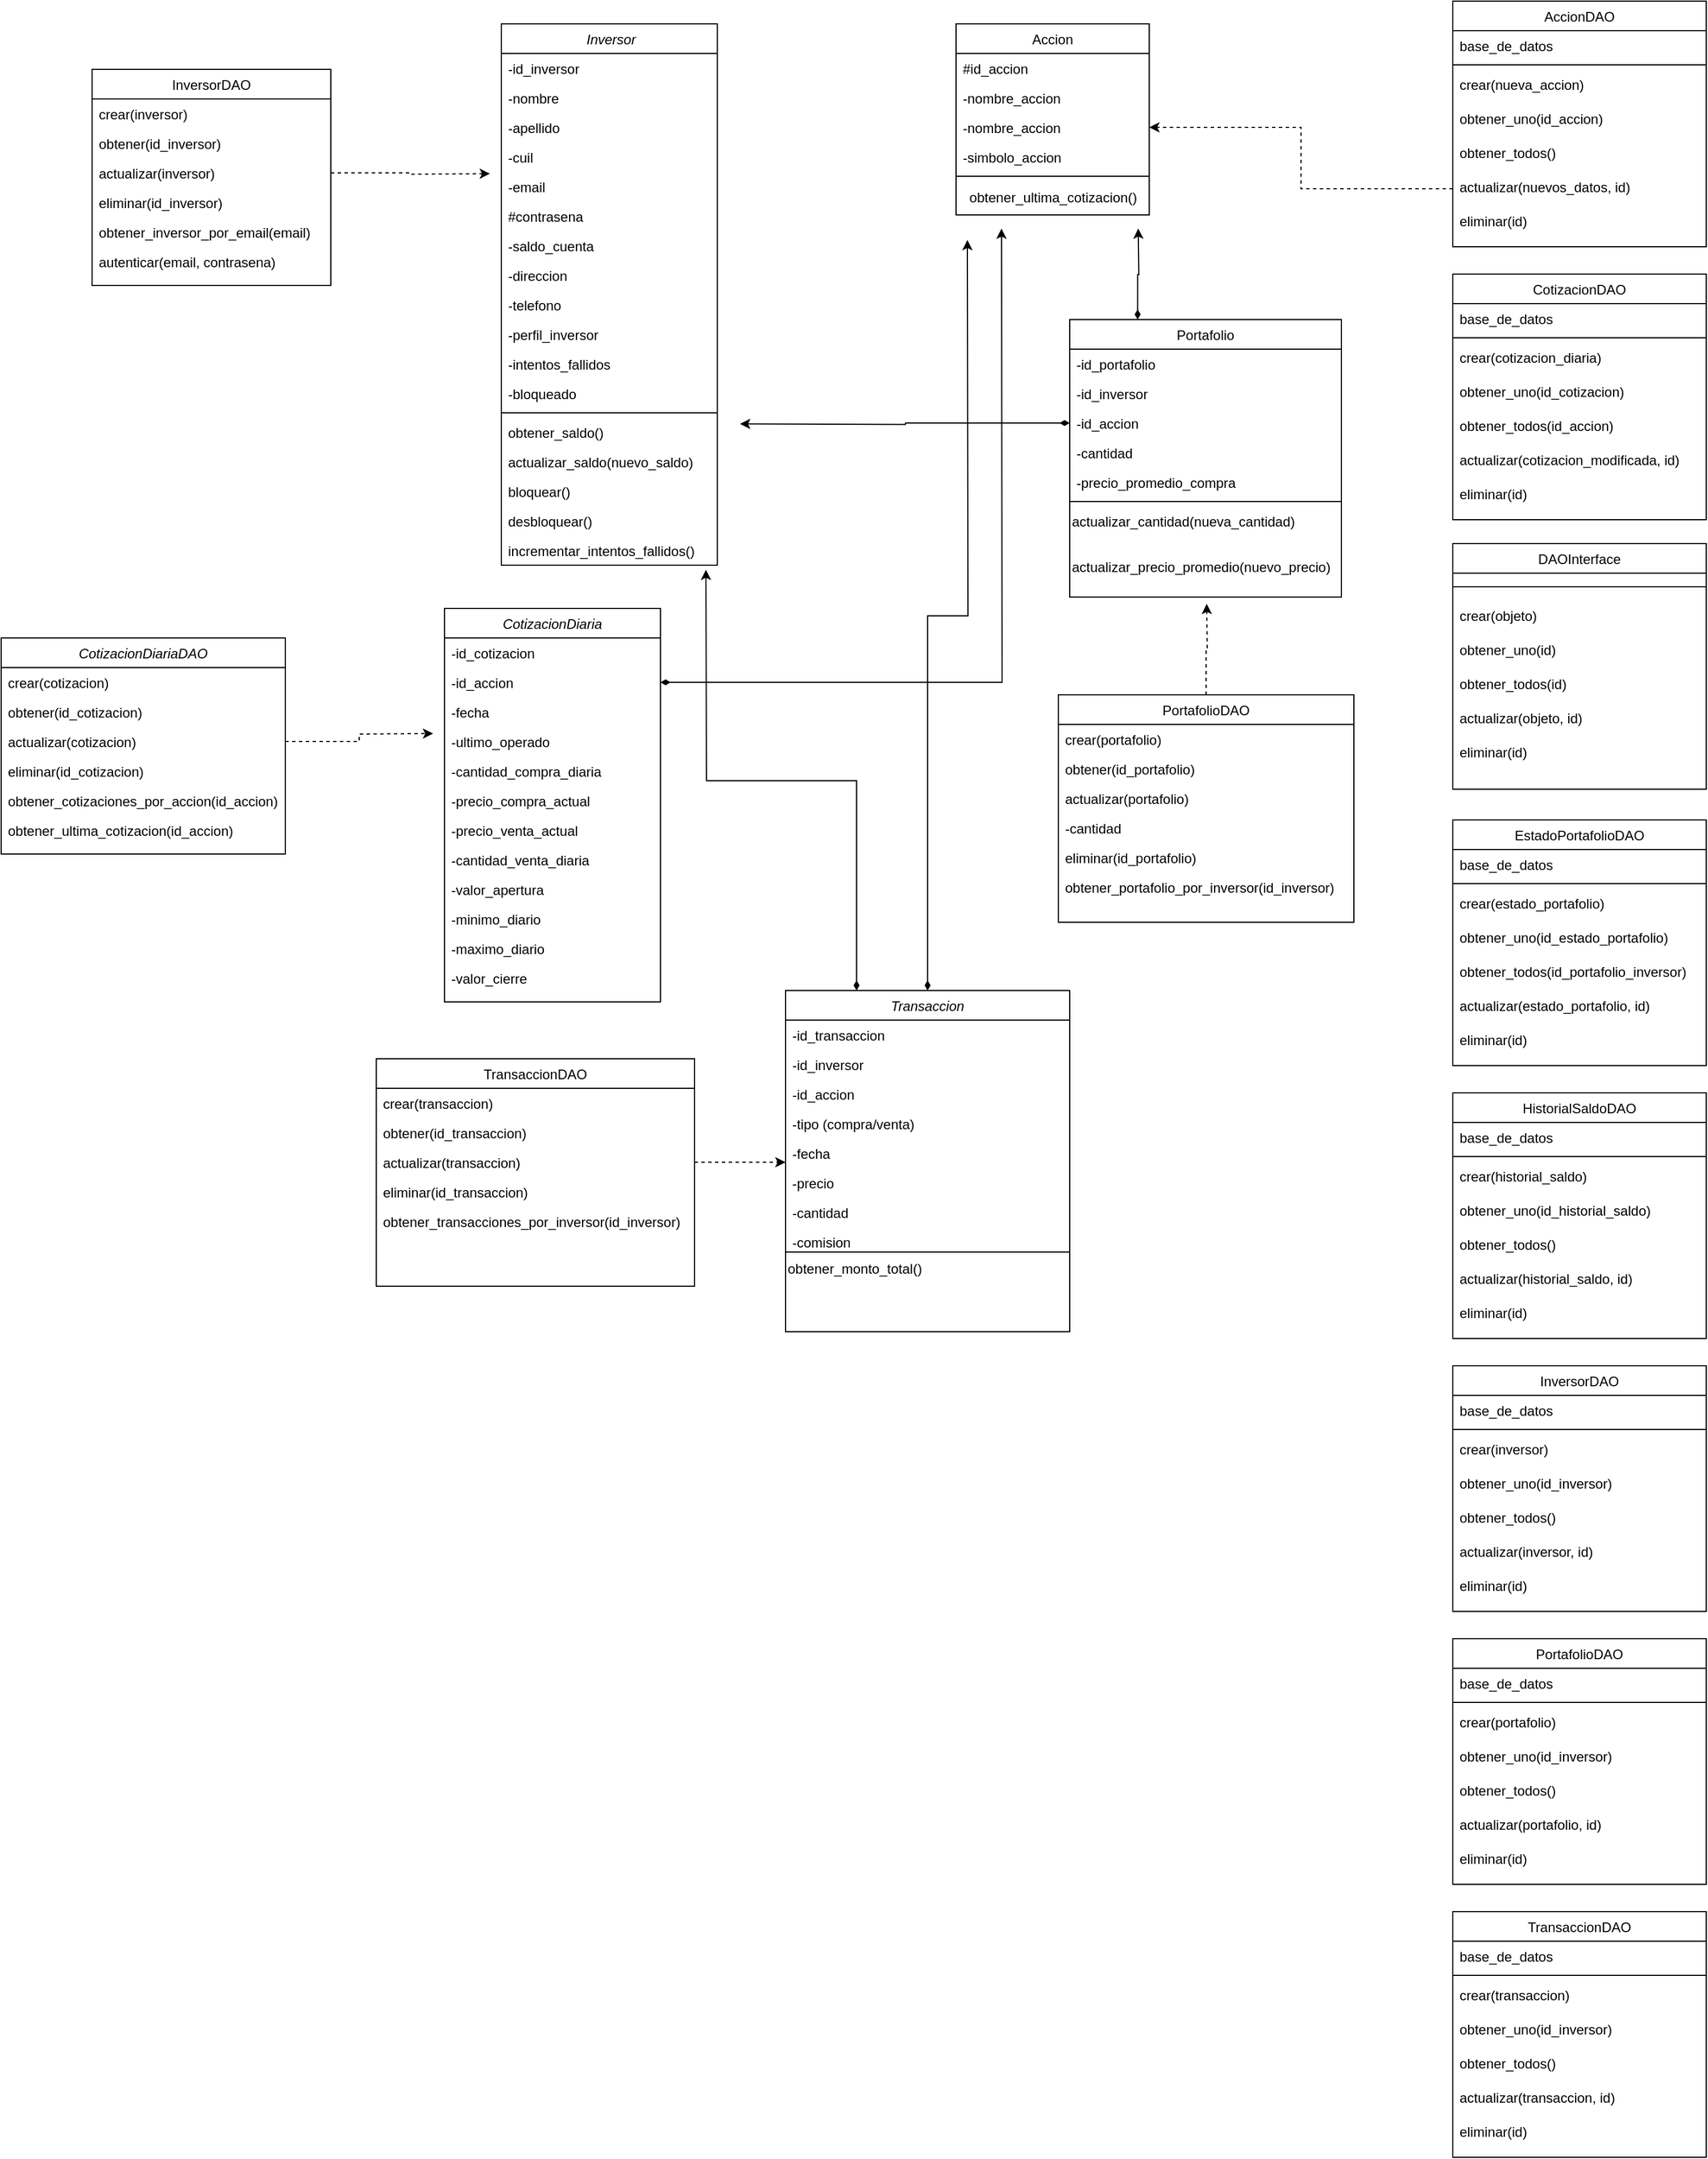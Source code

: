 <mxfile version="24.8.3">
  <diagram id="C5RBs43oDa-KdzZeNtuy" name="Page-1">
    <mxGraphModel dx="2181" dy="600" grid="1" gridSize="10" guides="1" tooltips="1" connect="1" arrows="1" fold="1" page="1" pageScale="1" pageWidth="827" pageHeight="1169" math="0" shadow="0">
      <root>
        <mxCell id="WIyWlLk6GJQsqaUBKTNV-0" />
        <mxCell id="WIyWlLk6GJQsqaUBKTNV-1" parent="WIyWlLk6GJQsqaUBKTNV-0" />
        <mxCell id="zkfFHV4jXpPFQw0GAbJ--0" value=" Inversor" style="swimlane;fontStyle=2;align=center;verticalAlign=top;childLayout=stackLayout;horizontal=1;startSize=26;horizontalStack=0;resizeParent=1;resizeLast=0;collapsible=1;marginBottom=0;rounded=0;shadow=0;strokeWidth=1;" parent="WIyWlLk6GJQsqaUBKTNV-1" vertex="1">
          <mxGeometry x="-10" y="20" width="190" height="476" as="geometry">
            <mxRectangle x="230" y="140" width="160" height="26" as="alternateBounds" />
          </mxGeometry>
        </mxCell>
        <mxCell id="zkfFHV4jXpPFQw0GAbJ--1" value="-id_inversor" style="text;align=left;verticalAlign=top;spacingLeft=4;spacingRight=4;overflow=hidden;rotatable=0;points=[[0,0.5],[1,0.5]];portConstraint=eastwest;" parent="zkfFHV4jXpPFQw0GAbJ--0" vertex="1">
          <mxGeometry y="26" width="190" height="26" as="geometry" />
        </mxCell>
        <mxCell id="zkfFHV4jXpPFQw0GAbJ--2" value="-nombre" style="text;align=left;verticalAlign=top;spacingLeft=4;spacingRight=4;overflow=hidden;rotatable=0;points=[[0,0.5],[1,0.5]];portConstraint=eastwest;rounded=0;shadow=0;html=0;" parent="zkfFHV4jXpPFQw0GAbJ--0" vertex="1">
          <mxGeometry y="52" width="190" height="26" as="geometry" />
        </mxCell>
        <mxCell id="zkfFHV4jXpPFQw0GAbJ--3" value="-apellido" style="text;align=left;verticalAlign=top;spacingLeft=4;spacingRight=4;overflow=hidden;rotatable=0;points=[[0,0.5],[1,0.5]];portConstraint=eastwest;rounded=0;shadow=0;html=0;" parent="zkfFHV4jXpPFQw0GAbJ--0" vertex="1">
          <mxGeometry y="78" width="190" height="26" as="geometry" />
        </mxCell>
        <mxCell id="CRSk3LZPB_dOIS3gUNJl-0" value="-cuil" style="text;align=left;verticalAlign=top;spacingLeft=4;spacingRight=4;overflow=hidden;rotatable=0;points=[[0,0.5],[1,0.5]];portConstraint=eastwest;" parent="zkfFHV4jXpPFQw0GAbJ--0" vertex="1">
          <mxGeometry y="104" width="190" height="26" as="geometry" />
        </mxCell>
        <mxCell id="CRSk3LZPB_dOIS3gUNJl-1" value="-email" style="text;align=left;verticalAlign=top;spacingLeft=4;spacingRight=4;overflow=hidden;rotatable=0;points=[[0,0.5],[1,0.5]];portConstraint=eastwest;" parent="zkfFHV4jXpPFQw0GAbJ--0" vertex="1">
          <mxGeometry y="130" width="190" height="26" as="geometry" />
        </mxCell>
        <mxCell id="CRSk3LZPB_dOIS3gUNJl-2" value="#contrasena" style="text;align=left;verticalAlign=top;spacingLeft=4;spacingRight=4;overflow=hidden;rotatable=0;points=[[0,0.5],[1,0.5]];portConstraint=eastwest;" parent="zkfFHV4jXpPFQw0GAbJ--0" vertex="1">
          <mxGeometry y="156" width="190" height="26" as="geometry" />
        </mxCell>
        <mxCell id="CRSk3LZPB_dOIS3gUNJl-3" value="-saldo_cuenta" style="text;align=left;verticalAlign=top;spacingLeft=4;spacingRight=4;overflow=hidden;rotatable=0;points=[[0,0.5],[1,0.5]];portConstraint=eastwest;" parent="zkfFHV4jXpPFQw0GAbJ--0" vertex="1">
          <mxGeometry y="182" width="190" height="26" as="geometry" />
        </mxCell>
        <mxCell id="CRSk3LZPB_dOIS3gUNJl-4" value="-direccion" style="text;align=left;verticalAlign=top;spacingLeft=4;spacingRight=4;overflow=hidden;rotatable=0;points=[[0,0.5],[1,0.5]];portConstraint=eastwest;" parent="zkfFHV4jXpPFQw0GAbJ--0" vertex="1">
          <mxGeometry y="208" width="190" height="26" as="geometry" />
        </mxCell>
        <mxCell id="CRSk3LZPB_dOIS3gUNJl-5" value="-telefono" style="text;align=left;verticalAlign=top;spacingLeft=4;spacingRight=4;overflow=hidden;rotatable=0;points=[[0,0.5],[1,0.5]];portConstraint=eastwest;" parent="zkfFHV4jXpPFQw0GAbJ--0" vertex="1">
          <mxGeometry y="234" width="190" height="26" as="geometry" />
        </mxCell>
        <mxCell id="CRSk3LZPB_dOIS3gUNJl-6" value="-perfil_inversor" style="text;align=left;verticalAlign=top;spacingLeft=4;spacingRight=4;overflow=hidden;rotatable=0;points=[[0,0.5],[1,0.5]];portConstraint=eastwest;" parent="zkfFHV4jXpPFQw0GAbJ--0" vertex="1">
          <mxGeometry y="260" width="190" height="26" as="geometry" />
        </mxCell>
        <mxCell id="CRSk3LZPB_dOIS3gUNJl-7" value="-intentos_fallidos" style="text;align=left;verticalAlign=top;spacingLeft=4;spacingRight=4;overflow=hidden;rotatable=0;points=[[0,0.5],[1,0.5]];portConstraint=eastwest;" parent="zkfFHV4jXpPFQw0GAbJ--0" vertex="1">
          <mxGeometry y="286" width="190" height="26" as="geometry" />
        </mxCell>
        <mxCell id="CRSk3LZPB_dOIS3gUNJl-8" value="-bloqueado" style="text;align=left;verticalAlign=top;spacingLeft=4;spacingRight=4;overflow=hidden;rotatable=0;points=[[0,0.5],[1,0.5]];portConstraint=eastwest;" parent="zkfFHV4jXpPFQw0GAbJ--0" vertex="1">
          <mxGeometry y="312" width="190" height="26" as="geometry" />
        </mxCell>
        <mxCell id="zkfFHV4jXpPFQw0GAbJ--4" value="" style="line;html=1;strokeWidth=1;align=left;verticalAlign=middle;spacingTop=-1;spacingLeft=3;spacingRight=3;rotatable=0;labelPosition=right;points=[];portConstraint=eastwest;" parent="zkfFHV4jXpPFQw0GAbJ--0" vertex="1">
          <mxGeometry y="338" width="190" height="8" as="geometry" />
        </mxCell>
        <mxCell id="zkfFHV4jXpPFQw0GAbJ--5" value="obtener_saldo()" style="text;align=left;verticalAlign=top;spacingLeft=4;spacingRight=4;overflow=hidden;rotatable=0;points=[[0,0.5],[1,0.5]];portConstraint=eastwest;" parent="zkfFHV4jXpPFQw0GAbJ--0" vertex="1">
          <mxGeometry y="346" width="190" height="26" as="geometry" />
        </mxCell>
        <mxCell id="CRSk3LZPB_dOIS3gUNJl-9" value="actualizar_saldo(nuevo_saldo)" style="text;align=left;verticalAlign=top;spacingLeft=4;spacingRight=4;overflow=hidden;rotatable=0;points=[[0,0.5],[1,0.5]];portConstraint=eastwest;" parent="zkfFHV4jXpPFQw0GAbJ--0" vertex="1">
          <mxGeometry y="372" width="190" height="26" as="geometry" />
        </mxCell>
        <mxCell id="CRSk3LZPB_dOIS3gUNJl-11" value="bloquear()" style="text;align=left;verticalAlign=top;spacingLeft=4;spacingRight=4;overflow=hidden;rotatable=0;points=[[0,0.5],[1,0.5]];portConstraint=eastwest;" parent="zkfFHV4jXpPFQw0GAbJ--0" vertex="1">
          <mxGeometry y="398" width="190" height="26" as="geometry" />
        </mxCell>
        <mxCell id="CRSk3LZPB_dOIS3gUNJl-10" value="desbloquear()" style="text;align=left;verticalAlign=top;spacingLeft=4;spacingRight=4;overflow=hidden;rotatable=0;points=[[0,0.5],[1,0.5]];portConstraint=eastwest;" parent="zkfFHV4jXpPFQw0GAbJ--0" vertex="1">
          <mxGeometry y="424" width="190" height="26" as="geometry" />
        </mxCell>
        <mxCell id="CRSk3LZPB_dOIS3gUNJl-12" value="incrementar_intentos_fallidos()" style="text;align=left;verticalAlign=top;spacingLeft=4;spacingRight=4;overflow=hidden;rotatable=0;points=[[0,0.5],[1,0.5]];portConstraint=eastwest;" parent="zkfFHV4jXpPFQw0GAbJ--0" vertex="1">
          <mxGeometry y="450" width="190" height="26" as="geometry" />
        </mxCell>
        <mxCell id="zkfFHV4jXpPFQw0GAbJ--6" value="Accion" style="swimlane;fontStyle=0;align=center;verticalAlign=top;childLayout=stackLayout;horizontal=1;startSize=26;horizontalStack=0;resizeParent=1;resizeLast=0;collapsible=1;marginBottom=0;rounded=0;shadow=0;strokeWidth=1;" parent="WIyWlLk6GJQsqaUBKTNV-1" vertex="1">
          <mxGeometry x="390" y="20" width="170" height="168" as="geometry">
            <mxRectangle x="130" y="380" width="160" height="26" as="alternateBounds" />
          </mxGeometry>
        </mxCell>
        <mxCell id="zkfFHV4jXpPFQw0GAbJ--7" value="#id_accion" style="text;align=left;verticalAlign=top;spacingLeft=4;spacingRight=4;overflow=hidden;rotatable=0;points=[[0,0.5],[1,0.5]];portConstraint=eastwest;" parent="zkfFHV4jXpPFQw0GAbJ--6" vertex="1">
          <mxGeometry y="26" width="170" height="26" as="geometry" />
        </mxCell>
        <mxCell id="zkfFHV4jXpPFQw0GAbJ--8" value="-nombre_accion" style="text;align=left;verticalAlign=top;spacingLeft=4;spacingRight=4;overflow=hidden;rotatable=0;points=[[0,0.5],[1,0.5]];portConstraint=eastwest;rounded=0;shadow=0;html=0;" parent="zkfFHV4jXpPFQw0GAbJ--6" vertex="1">
          <mxGeometry y="52" width="170" height="26" as="geometry" />
        </mxCell>
        <mxCell id="CRSk3LZPB_dOIS3gUNJl-17" value="-nombre_accion" style="text;align=left;verticalAlign=top;spacingLeft=4;spacingRight=4;overflow=hidden;rotatable=0;points=[[0,0.5],[1,0.5]];portConstraint=eastwest;rounded=0;shadow=0;html=0;" parent="zkfFHV4jXpPFQw0GAbJ--6" vertex="1">
          <mxGeometry y="78" width="170" height="26" as="geometry" />
        </mxCell>
        <mxCell id="CRSk3LZPB_dOIS3gUNJl-14" value="-simbolo_accion" style="text;align=left;verticalAlign=top;spacingLeft=4;spacingRight=4;overflow=hidden;rotatable=0;points=[[0,0.5],[1,0.5]];portConstraint=eastwest;rounded=0;shadow=0;html=0;" parent="zkfFHV4jXpPFQw0GAbJ--6" vertex="1">
          <mxGeometry y="104" width="170" height="26" as="geometry" />
        </mxCell>
        <mxCell id="zkfFHV4jXpPFQw0GAbJ--9" value="" style="line;html=1;strokeWidth=1;align=left;verticalAlign=middle;spacingTop=-1;spacingLeft=3;spacingRight=3;rotatable=0;labelPosition=right;points=[];portConstraint=eastwest;" parent="zkfFHV4jXpPFQw0GAbJ--6" vertex="1">
          <mxGeometry y="130" width="170" height="8" as="geometry" />
        </mxCell>
        <mxCell id="CRSk3LZPB_dOIS3gUNJl-16" value="obtener_ultima_cotizacion()" style="text;html=1;align=center;verticalAlign=middle;resizable=0;points=[];autosize=1;strokeColor=none;fillColor=none;" parent="zkfFHV4jXpPFQw0GAbJ--6" vertex="1">
          <mxGeometry y="138" width="170" height="30" as="geometry" />
        </mxCell>
        <mxCell id="q1yQPjEFaSzM0fAzmRvU-28" style="edgeStyle=orthogonalEdgeStyle;rounded=0;orthogonalLoop=1;jettySize=auto;html=1;exitX=0.25;exitY=0;exitDx=0;exitDy=0;startArrow=diamondThin;startFill=1;" parent="WIyWlLk6GJQsqaUBKTNV-1" source="zkfFHV4jXpPFQw0GAbJ--13" edge="1">
          <mxGeometry relative="1" as="geometry">
            <mxPoint x="550.286" y="200" as="targetPoint" />
          </mxGeometry>
        </mxCell>
        <mxCell id="zkfFHV4jXpPFQw0GAbJ--13" value="Portafolio" style="swimlane;fontStyle=0;align=center;verticalAlign=top;childLayout=stackLayout;horizontal=1;startSize=26;horizontalStack=0;resizeParent=1;resizeLast=0;collapsible=1;marginBottom=0;rounded=0;shadow=0;strokeWidth=1;" parent="WIyWlLk6GJQsqaUBKTNV-1" vertex="1">
          <mxGeometry x="490" y="280" width="239" height="244" as="geometry">
            <mxRectangle x="340" y="380" width="170" height="26" as="alternateBounds" />
          </mxGeometry>
        </mxCell>
        <mxCell id="zkfFHV4jXpPFQw0GAbJ--14" value="-id_portafolio" style="text;align=left;verticalAlign=top;spacingLeft=4;spacingRight=4;overflow=hidden;rotatable=0;points=[[0,0.5],[1,0.5]];portConstraint=eastwest;" parent="zkfFHV4jXpPFQw0GAbJ--13" vertex="1">
          <mxGeometry y="26" width="239" height="26" as="geometry" />
        </mxCell>
        <mxCell id="CRSk3LZPB_dOIS3gUNJl-59" value="-id_inversor" style="text;align=left;verticalAlign=top;spacingLeft=4;spacingRight=4;overflow=hidden;rotatable=0;points=[[0,0.5],[1,0.5]];portConstraint=eastwest;" parent="zkfFHV4jXpPFQw0GAbJ--13" vertex="1">
          <mxGeometry y="52" width="239" height="26" as="geometry" />
        </mxCell>
        <mxCell id="q1yQPjEFaSzM0fAzmRvU-27" style="edgeStyle=orthogonalEdgeStyle;rounded=0;orthogonalLoop=1;jettySize=auto;html=1;exitX=0;exitY=0.5;exitDx=0;exitDy=0;startArrow=diamondThin;startFill=1;" parent="zkfFHV4jXpPFQw0GAbJ--13" source="CRSk3LZPB_dOIS3gUNJl-64" edge="1">
          <mxGeometry relative="1" as="geometry">
            <mxPoint x="-290" y="91.714" as="targetPoint" />
          </mxGeometry>
        </mxCell>
        <mxCell id="CRSk3LZPB_dOIS3gUNJl-64" value="-id_accion" style="text;align=left;verticalAlign=top;spacingLeft=4;spacingRight=4;overflow=hidden;rotatable=0;points=[[0,0.5],[1,0.5]];portConstraint=eastwest;" parent="zkfFHV4jXpPFQw0GAbJ--13" vertex="1">
          <mxGeometry y="78" width="239" height="26" as="geometry" />
        </mxCell>
        <mxCell id="CRSk3LZPB_dOIS3gUNJl-60" value="-cantidad" style="text;align=left;verticalAlign=top;spacingLeft=4;spacingRight=4;overflow=hidden;rotatable=0;points=[[0,0.5],[1,0.5]];portConstraint=eastwest;" parent="zkfFHV4jXpPFQw0GAbJ--13" vertex="1">
          <mxGeometry y="104" width="239" height="26" as="geometry" />
        </mxCell>
        <mxCell id="CRSk3LZPB_dOIS3gUNJl-62" value="-precio_promedio_compra" style="text;align=left;verticalAlign=top;spacingLeft=4;spacingRight=4;overflow=hidden;rotatable=0;points=[[0,0.5],[1,0.5]];portConstraint=eastwest;" parent="zkfFHV4jXpPFQw0GAbJ--13" vertex="1">
          <mxGeometry y="130" width="239" height="26" as="geometry" />
        </mxCell>
        <mxCell id="zkfFHV4jXpPFQw0GAbJ--15" value="" style="line;html=1;strokeWidth=1;align=left;verticalAlign=middle;spacingTop=-1;spacingLeft=3;spacingRight=3;rotatable=0;labelPosition=right;points=[];portConstraint=eastwest;" parent="zkfFHV4jXpPFQw0GAbJ--13" vertex="1">
          <mxGeometry y="156" width="239" height="8" as="geometry" />
        </mxCell>
        <mxCell id="CRSk3LZPB_dOIS3gUNJl-65" value="actualizar_cantidad(nueva_cantidad)" style="text;whiteSpace=wrap;html=1;" parent="zkfFHV4jXpPFQw0GAbJ--13" vertex="1">
          <mxGeometry y="164" width="239" height="40" as="geometry" />
        </mxCell>
        <mxCell id="CRSk3LZPB_dOIS3gUNJl-66" value="actualizar_precio_promedio(nuevo_precio)" style="text;whiteSpace=wrap;html=1;" parent="zkfFHV4jXpPFQw0GAbJ--13" vertex="1">
          <mxGeometry y="204" width="239" height="40" as="geometry" />
        </mxCell>
        <mxCell id="CRSk3LZPB_dOIS3gUNJl-27" value="CotizacionDiaria" style="swimlane;fontStyle=2;align=center;verticalAlign=top;childLayout=stackLayout;horizontal=1;startSize=26;horizontalStack=0;resizeParent=1;resizeLast=0;collapsible=1;marginBottom=0;rounded=0;shadow=0;strokeWidth=1;" parent="WIyWlLk6GJQsqaUBKTNV-1" vertex="1">
          <mxGeometry x="-60" y="534" width="190" height="346" as="geometry">
            <mxRectangle x="230" y="140" width="160" height="26" as="alternateBounds" />
          </mxGeometry>
        </mxCell>
        <mxCell id="CRSk3LZPB_dOIS3gUNJl-28" value="-id_cotizacion" style="text;align=left;verticalAlign=top;spacingLeft=4;spacingRight=4;overflow=hidden;rotatable=0;points=[[0,0.5],[1,0.5]];portConstraint=eastwest;" parent="CRSk3LZPB_dOIS3gUNJl-27" vertex="1">
          <mxGeometry y="26" width="190" height="26" as="geometry" />
        </mxCell>
        <mxCell id="q1yQPjEFaSzM0fAzmRvU-30" style="edgeStyle=orthogonalEdgeStyle;rounded=0;orthogonalLoop=1;jettySize=auto;html=1;exitX=1;exitY=0.5;exitDx=0;exitDy=0;startArrow=diamondThin;startFill=1;" parent="CRSk3LZPB_dOIS3gUNJl-27" source="CRSk3LZPB_dOIS3gUNJl-29" edge="1">
          <mxGeometry relative="1" as="geometry">
            <mxPoint x="490" y="-334" as="targetPoint" />
          </mxGeometry>
        </mxCell>
        <mxCell id="CRSk3LZPB_dOIS3gUNJl-29" value="-id_accion" style="text;align=left;verticalAlign=top;spacingLeft=4;spacingRight=4;overflow=hidden;rotatable=0;points=[[0,0.5],[1,0.5]];portConstraint=eastwest;rounded=0;shadow=0;html=0;" parent="CRSk3LZPB_dOIS3gUNJl-27" vertex="1">
          <mxGeometry y="52" width="190" height="26" as="geometry" />
        </mxCell>
        <mxCell id="CRSk3LZPB_dOIS3gUNJl-30" value="-fecha" style="text;align=left;verticalAlign=top;spacingLeft=4;spacingRight=4;overflow=hidden;rotatable=0;points=[[0,0.5],[1,0.5]];portConstraint=eastwest;rounded=0;shadow=0;html=0;" parent="CRSk3LZPB_dOIS3gUNJl-27" vertex="1">
          <mxGeometry y="78" width="190" height="26" as="geometry" />
        </mxCell>
        <mxCell id="CRSk3LZPB_dOIS3gUNJl-31" value="-ultimo_operado" style="text;align=left;verticalAlign=top;spacingLeft=4;spacingRight=4;overflow=hidden;rotatable=0;points=[[0,0.5],[1,0.5]];portConstraint=eastwest;" parent="CRSk3LZPB_dOIS3gUNJl-27" vertex="1">
          <mxGeometry y="104" width="190" height="26" as="geometry" />
        </mxCell>
        <mxCell id="CRSk3LZPB_dOIS3gUNJl-32" value="-cantidad_compra_diaria" style="text;align=left;verticalAlign=top;spacingLeft=4;spacingRight=4;overflow=hidden;rotatable=0;points=[[0,0.5],[1,0.5]];portConstraint=eastwest;" parent="CRSk3LZPB_dOIS3gUNJl-27" vertex="1">
          <mxGeometry y="130" width="190" height="26" as="geometry" />
        </mxCell>
        <mxCell id="CRSk3LZPB_dOIS3gUNJl-33" value="-precio_compra_actual" style="text;align=left;verticalAlign=top;spacingLeft=4;spacingRight=4;overflow=hidden;rotatable=0;points=[[0,0.5],[1,0.5]];portConstraint=eastwest;" parent="CRSk3LZPB_dOIS3gUNJl-27" vertex="1">
          <mxGeometry y="156" width="190" height="26" as="geometry" />
        </mxCell>
        <mxCell id="CRSk3LZPB_dOIS3gUNJl-34" value="-precio_venta_actual" style="text;align=left;verticalAlign=top;spacingLeft=4;spacingRight=4;overflow=hidden;rotatable=0;points=[[0,0.5],[1,0.5]];portConstraint=eastwest;" parent="CRSk3LZPB_dOIS3gUNJl-27" vertex="1">
          <mxGeometry y="182" width="190" height="26" as="geometry" />
        </mxCell>
        <mxCell id="CRSk3LZPB_dOIS3gUNJl-35" value="-cantidad_venta_diaria" style="text;align=left;verticalAlign=top;spacingLeft=4;spacingRight=4;overflow=hidden;rotatable=0;points=[[0,0.5],[1,0.5]];portConstraint=eastwest;" parent="CRSk3LZPB_dOIS3gUNJl-27" vertex="1">
          <mxGeometry y="208" width="190" height="26" as="geometry" />
        </mxCell>
        <mxCell id="CRSk3LZPB_dOIS3gUNJl-36" value="-valor_apertura" style="text;align=left;verticalAlign=top;spacingLeft=4;spacingRight=4;overflow=hidden;rotatable=0;points=[[0,0.5],[1,0.5]];portConstraint=eastwest;" parent="CRSk3LZPB_dOIS3gUNJl-27" vertex="1">
          <mxGeometry y="234" width="190" height="26" as="geometry" />
        </mxCell>
        <mxCell id="CRSk3LZPB_dOIS3gUNJl-37" value="-minimo_diario" style="text;align=left;verticalAlign=top;spacingLeft=4;spacingRight=4;overflow=hidden;rotatable=0;points=[[0,0.5],[1,0.5]];portConstraint=eastwest;" parent="CRSk3LZPB_dOIS3gUNJl-27" vertex="1">
          <mxGeometry y="260" width="190" height="26" as="geometry" />
        </mxCell>
        <mxCell id="CRSk3LZPB_dOIS3gUNJl-38" value="-maximo_diario" style="text;align=left;verticalAlign=top;spacingLeft=4;spacingRight=4;overflow=hidden;rotatable=0;points=[[0,0.5],[1,0.5]];portConstraint=eastwest;" parent="CRSk3LZPB_dOIS3gUNJl-27" vertex="1">
          <mxGeometry y="286" width="190" height="26" as="geometry" />
        </mxCell>
        <mxCell id="CRSk3LZPB_dOIS3gUNJl-39" value="-valor_cierre" style="text;align=left;verticalAlign=top;spacingLeft=4;spacingRight=4;overflow=hidden;rotatable=0;points=[[0,0.5],[1,0.5]];portConstraint=eastwest;" parent="CRSk3LZPB_dOIS3gUNJl-27" vertex="1">
          <mxGeometry y="312" width="190" height="26" as="geometry" />
        </mxCell>
        <mxCell id="CRSk3LZPB_dOIS3gUNJl-46" value="CotizacionDiariaDAO" style="swimlane;fontStyle=2;align=center;verticalAlign=top;childLayout=stackLayout;horizontal=1;startSize=26;horizontalStack=0;resizeParent=1;resizeLast=0;collapsible=1;marginBottom=0;rounded=0;shadow=0;strokeWidth=1;" parent="WIyWlLk6GJQsqaUBKTNV-1" vertex="1">
          <mxGeometry x="-450" y="560" width="250" height="190" as="geometry">
            <mxRectangle x="230" y="140" width="160" height="26" as="alternateBounds" />
          </mxGeometry>
        </mxCell>
        <mxCell id="CRSk3LZPB_dOIS3gUNJl-47" value="crear(cotizacion)" style="text;align=left;verticalAlign=top;spacingLeft=4;spacingRight=4;overflow=hidden;rotatable=0;points=[[0,0.5],[1,0.5]];portConstraint=eastwest;" parent="CRSk3LZPB_dOIS3gUNJl-46" vertex="1">
          <mxGeometry y="26" width="250" height="26" as="geometry" />
        </mxCell>
        <mxCell id="CRSk3LZPB_dOIS3gUNJl-48" value="obtener(id_cotizacion)" style="text;align=left;verticalAlign=top;spacingLeft=4;spacingRight=4;overflow=hidden;rotatable=0;points=[[0,0.5],[1,0.5]];portConstraint=eastwest;rounded=0;shadow=0;html=0;" parent="CRSk3LZPB_dOIS3gUNJl-46" vertex="1">
          <mxGeometry y="52" width="250" height="26" as="geometry" />
        </mxCell>
        <mxCell id="CRSk3LZPB_dOIS3gUNJl-49" value="actualizar(cotizacion)" style="text;align=left;verticalAlign=top;spacingLeft=4;spacingRight=4;overflow=hidden;rotatable=0;points=[[0,0.5],[1,0.5]];portConstraint=eastwest;rounded=0;shadow=0;html=0;" parent="CRSk3LZPB_dOIS3gUNJl-46" vertex="1">
          <mxGeometry y="78" width="250" height="26" as="geometry" />
        </mxCell>
        <mxCell id="CRSk3LZPB_dOIS3gUNJl-50" value="eliminar(id_cotizacion)" style="text;align=left;verticalAlign=top;spacingLeft=4;spacingRight=4;overflow=hidden;rotatable=0;points=[[0,0.5],[1,0.5]];portConstraint=eastwest;" parent="CRSk3LZPB_dOIS3gUNJl-46" vertex="1">
          <mxGeometry y="104" width="250" height="26" as="geometry" />
        </mxCell>
        <mxCell id="CRSk3LZPB_dOIS3gUNJl-51" value="obtener_cotizaciones_por_accion(id_accion)" style="text;align=left;verticalAlign=top;spacingLeft=4;spacingRight=4;overflow=hidden;rotatable=0;points=[[0,0.5],[1,0.5]];portConstraint=eastwest;" parent="CRSk3LZPB_dOIS3gUNJl-46" vertex="1">
          <mxGeometry y="130" width="250" height="26" as="geometry" />
        </mxCell>
        <mxCell id="CRSk3LZPB_dOIS3gUNJl-52" value="obtener_ultima_cotizacion(id_accion)" style="text;align=left;verticalAlign=top;spacingLeft=4;spacingRight=4;overflow=hidden;rotatable=0;points=[[0,0.5],[1,0.5]];portConstraint=eastwest;" parent="CRSk3LZPB_dOIS3gUNJl-46" vertex="1">
          <mxGeometry y="156" width="250" height="26" as="geometry" />
        </mxCell>
        <mxCell id="q1yQPjEFaSzM0fAzmRvU-5" style="edgeStyle=orthogonalEdgeStyle;rounded=0;orthogonalLoop=1;jettySize=auto;html=1;exitX=0.5;exitY=0;exitDx=0;exitDy=0;dashed=1;" parent="WIyWlLk6GJQsqaUBKTNV-1" source="CRSk3LZPB_dOIS3gUNJl-67" edge="1">
          <mxGeometry relative="1" as="geometry">
            <mxPoint x="610.5" y="530" as="targetPoint" />
          </mxGeometry>
        </mxCell>
        <mxCell id="CRSk3LZPB_dOIS3gUNJl-67" value="PortafolioDAO" style="swimlane;fontStyle=0;align=center;verticalAlign=top;childLayout=stackLayout;horizontal=1;startSize=26;horizontalStack=0;resizeParent=1;resizeLast=0;collapsible=1;marginBottom=0;rounded=0;shadow=0;strokeWidth=1;" parent="WIyWlLk6GJQsqaUBKTNV-1" vertex="1">
          <mxGeometry x="480" y="610" width="260" height="200" as="geometry">
            <mxRectangle x="340" y="380" width="170" height="26" as="alternateBounds" />
          </mxGeometry>
        </mxCell>
        <mxCell id="CRSk3LZPB_dOIS3gUNJl-68" value="crear(portafolio)" style="text;align=left;verticalAlign=top;spacingLeft=4;spacingRight=4;overflow=hidden;rotatable=0;points=[[0,0.5],[1,0.5]];portConstraint=eastwest;" parent="CRSk3LZPB_dOIS3gUNJl-67" vertex="1">
          <mxGeometry y="26" width="260" height="26" as="geometry" />
        </mxCell>
        <mxCell id="CRSk3LZPB_dOIS3gUNJl-69" value="obtener(id_portafolio)" style="text;align=left;verticalAlign=top;spacingLeft=4;spacingRight=4;overflow=hidden;rotatable=0;points=[[0,0.5],[1,0.5]];portConstraint=eastwest;" parent="CRSk3LZPB_dOIS3gUNJl-67" vertex="1">
          <mxGeometry y="52" width="260" height="26" as="geometry" />
        </mxCell>
        <mxCell id="CRSk3LZPB_dOIS3gUNJl-70" value="actualizar(portafolio)" style="text;align=left;verticalAlign=top;spacingLeft=4;spacingRight=4;overflow=hidden;rotatable=0;points=[[0,0.5],[1,0.5]];portConstraint=eastwest;" parent="CRSk3LZPB_dOIS3gUNJl-67" vertex="1">
          <mxGeometry y="78" width="260" height="26" as="geometry" />
        </mxCell>
        <mxCell id="CRSk3LZPB_dOIS3gUNJl-71" value="-cantidad" style="text;align=left;verticalAlign=top;spacingLeft=4;spacingRight=4;overflow=hidden;rotatable=0;points=[[0,0.5],[1,0.5]];portConstraint=eastwest;" parent="CRSk3LZPB_dOIS3gUNJl-67" vertex="1">
          <mxGeometry y="104" width="260" height="26" as="geometry" />
        </mxCell>
        <mxCell id="CRSk3LZPB_dOIS3gUNJl-72" value="eliminar(id_portafolio)" style="text;align=left;verticalAlign=top;spacingLeft=4;spacingRight=4;overflow=hidden;rotatable=0;points=[[0,0.5],[1,0.5]];portConstraint=eastwest;" parent="CRSk3LZPB_dOIS3gUNJl-67" vertex="1">
          <mxGeometry y="130" width="260" height="26" as="geometry" />
        </mxCell>
        <mxCell id="CRSk3LZPB_dOIS3gUNJl-76" value="obtener_portafolio_por_inversor(id_inversor)" style="text;align=left;verticalAlign=top;spacingLeft=4;spacingRight=4;overflow=hidden;rotatable=0;points=[[0,0.5],[1,0.5]];portConstraint=eastwest;" parent="CRSk3LZPB_dOIS3gUNJl-67" vertex="1">
          <mxGeometry y="156" width="260" height="26" as="geometry" />
        </mxCell>
        <mxCell id="q1yQPjEFaSzM0fAzmRvU-31" style="edgeStyle=orthogonalEdgeStyle;rounded=0;orthogonalLoop=1;jettySize=auto;html=1;exitX=0.25;exitY=0;exitDx=0;exitDy=0;startArrow=diamondThin;startFill=1;" parent="WIyWlLk6GJQsqaUBKTNV-1" source="CRSk3LZPB_dOIS3gUNJl-77" edge="1">
          <mxGeometry relative="1" as="geometry">
            <mxPoint x="170" y="500" as="targetPoint" />
          </mxGeometry>
        </mxCell>
        <mxCell id="q1yQPjEFaSzM0fAzmRvU-32" style="edgeStyle=orthogonalEdgeStyle;rounded=0;orthogonalLoop=1;jettySize=auto;html=1;exitX=0.5;exitY=0;exitDx=0;exitDy=0;startArrow=diamondThin;startFill=1;" parent="WIyWlLk6GJQsqaUBKTNV-1" source="CRSk3LZPB_dOIS3gUNJl-77" edge="1">
          <mxGeometry relative="1" as="geometry">
            <mxPoint x="400" y="210" as="targetPoint" />
          </mxGeometry>
        </mxCell>
        <mxCell id="CRSk3LZPB_dOIS3gUNJl-77" value="Transaccion" style="swimlane;fontStyle=2;align=center;verticalAlign=top;childLayout=stackLayout;horizontal=1;startSize=26;horizontalStack=0;resizeParent=1;resizeLast=0;collapsible=1;marginBottom=0;rounded=0;shadow=0;strokeWidth=1;" parent="WIyWlLk6GJQsqaUBKTNV-1" vertex="1">
          <mxGeometry x="240" y="870" width="250" height="300" as="geometry">
            <mxRectangle x="230" y="140" width="160" height="26" as="alternateBounds" />
          </mxGeometry>
        </mxCell>
        <mxCell id="CRSk3LZPB_dOIS3gUNJl-78" value="-id_transaccion" style="text;align=left;verticalAlign=top;spacingLeft=4;spacingRight=4;overflow=hidden;rotatable=0;points=[[0,0.5],[1,0.5]];portConstraint=eastwest;" parent="CRSk3LZPB_dOIS3gUNJl-77" vertex="1">
          <mxGeometry y="26" width="250" height="26" as="geometry" />
        </mxCell>
        <mxCell id="CRSk3LZPB_dOIS3gUNJl-79" value="-id_inversor" style="text;align=left;verticalAlign=top;spacingLeft=4;spacingRight=4;overflow=hidden;rotatable=0;points=[[0,0.5],[1,0.5]];portConstraint=eastwest;rounded=0;shadow=0;html=0;" parent="CRSk3LZPB_dOIS3gUNJl-77" vertex="1">
          <mxGeometry y="52" width="250" height="26" as="geometry" />
        </mxCell>
        <mxCell id="CRSk3LZPB_dOIS3gUNJl-80" value="-id_accion" style="text;align=left;verticalAlign=top;spacingLeft=4;spacingRight=4;overflow=hidden;rotatable=0;points=[[0,0.5],[1,0.5]];portConstraint=eastwest;rounded=0;shadow=0;html=0;" parent="CRSk3LZPB_dOIS3gUNJl-77" vertex="1">
          <mxGeometry y="78" width="250" height="26" as="geometry" />
        </mxCell>
        <mxCell id="CRSk3LZPB_dOIS3gUNJl-81" value="-tipo (compra/venta)" style="text;align=left;verticalAlign=top;spacingLeft=4;spacingRight=4;overflow=hidden;rotatable=0;points=[[0,0.5],[1,0.5]];portConstraint=eastwest;" parent="CRSk3LZPB_dOIS3gUNJl-77" vertex="1">
          <mxGeometry y="104" width="250" height="26" as="geometry" />
        </mxCell>
        <mxCell id="CRSk3LZPB_dOIS3gUNJl-82" value="-fecha" style="text;align=left;verticalAlign=top;spacingLeft=4;spacingRight=4;overflow=hidden;rotatable=0;points=[[0,0.5],[1,0.5]];portConstraint=eastwest;" parent="CRSk3LZPB_dOIS3gUNJl-77" vertex="1">
          <mxGeometry y="130" width="250" height="26" as="geometry" />
        </mxCell>
        <mxCell id="CRSk3LZPB_dOIS3gUNJl-83" value="-precio" style="text;align=left;verticalAlign=top;spacingLeft=4;spacingRight=4;overflow=hidden;rotatable=0;points=[[0,0.5],[1,0.5]];portConstraint=eastwest;" parent="CRSk3LZPB_dOIS3gUNJl-77" vertex="1">
          <mxGeometry y="156" width="250" height="26" as="geometry" />
        </mxCell>
        <mxCell id="CRSk3LZPB_dOIS3gUNJl-84" value="-cantidad" style="text;align=left;verticalAlign=top;spacingLeft=4;spacingRight=4;overflow=hidden;rotatable=0;points=[[0,0.5],[1,0.5]];portConstraint=eastwest;" parent="CRSk3LZPB_dOIS3gUNJl-77" vertex="1">
          <mxGeometry y="182" width="250" height="26" as="geometry" />
        </mxCell>
        <mxCell id="CRSk3LZPB_dOIS3gUNJl-85" value="-comision" style="text;align=left;verticalAlign=top;spacingLeft=4;spacingRight=4;overflow=hidden;rotatable=0;points=[[0,0.5],[1,0.5]];portConstraint=eastwest;" parent="CRSk3LZPB_dOIS3gUNJl-77" vertex="1">
          <mxGeometry y="208" width="250" height="22" as="geometry" />
        </mxCell>
        <mxCell id="CRSk3LZPB_dOIS3gUNJl-88" value="" style="endArrow=none;html=1;rounded=0;" parent="CRSk3LZPB_dOIS3gUNJl-77" edge="1">
          <mxGeometry width="50" height="50" relative="1" as="geometry">
            <mxPoint y="230" as="sourcePoint" />
            <mxPoint x="250" y="230" as="targetPoint" />
          </mxGeometry>
        </mxCell>
        <mxCell id="CRSk3LZPB_dOIS3gUNJl-89" value="obtener_monto_total()" style="text;html=1;align=left;verticalAlign=middle;resizable=0;points=[];autosize=1;strokeColor=none;fillColor=none;" parent="CRSk3LZPB_dOIS3gUNJl-77" vertex="1">
          <mxGeometry y="230" width="250" height="30" as="geometry" />
        </mxCell>
        <mxCell id="CRSk3LZPB_dOIS3gUNJl-86" value="" style="endArrow=none;html=1;rounded=0;exitX=0;exitY=1;exitDx=0;exitDy=0;entryX=1;entryY=1;entryDx=0;entryDy=0;" parent="WIyWlLk6GJQsqaUBKTNV-1" source="CRSk3LZPB_dOIS3gUNJl-77" target="CRSk3LZPB_dOIS3gUNJl-77" edge="1">
          <mxGeometry width="50" height="50" relative="1" as="geometry">
            <mxPoint x="390" y="1170" as="sourcePoint" />
            <mxPoint x="440" y="1120" as="targetPoint" />
          </mxGeometry>
        </mxCell>
        <mxCell id="CRSk3LZPB_dOIS3gUNJl-90" value="TransaccionDAO" style="swimlane;fontStyle=0;align=center;verticalAlign=top;childLayout=stackLayout;horizontal=1;startSize=26;horizontalStack=0;resizeParent=1;resizeLast=0;collapsible=1;marginBottom=0;rounded=0;shadow=0;strokeWidth=1;" parent="WIyWlLk6GJQsqaUBKTNV-1" vertex="1">
          <mxGeometry x="-120" y="930" width="280" height="200" as="geometry">
            <mxRectangle x="340" y="380" width="170" height="26" as="alternateBounds" />
          </mxGeometry>
        </mxCell>
        <mxCell id="CRSk3LZPB_dOIS3gUNJl-91" value="crear(transaccion)" style="text;align=left;verticalAlign=top;spacingLeft=4;spacingRight=4;overflow=hidden;rotatable=0;points=[[0,0.5],[1,0.5]];portConstraint=eastwest;" parent="CRSk3LZPB_dOIS3gUNJl-90" vertex="1">
          <mxGeometry y="26" width="280" height="26" as="geometry" />
        </mxCell>
        <mxCell id="CRSk3LZPB_dOIS3gUNJl-92" value="obtener(id_transaccion)" style="text;align=left;verticalAlign=top;spacingLeft=4;spacingRight=4;overflow=hidden;rotatable=0;points=[[0,0.5],[1,0.5]];portConstraint=eastwest;" parent="CRSk3LZPB_dOIS3gUNJl-90" vertex="1">
          <mxGeometry y="52" width="280" height="26" as="geometry" />
        </mxCell>
        <mxCell id="CRSk3LZPB_dOIS3gUNJl-93" value="actualizar(transaccion)" style="text;align=left;verticalAlign=top;spacingLeft=4;spacingRight=4;overflow=hidden;rotatable=0;points=[[0,0.5],[1,0.5]];portConstraint=eastwest;" parent="CRSk3LZPB_dOIS3gUNJl-90" vertex="1">
          <mxGeometry y="78" width="280" height="26" as="geometry" />
        </mxCell>
        <mxCell id="CRSk3LZPB_dOIS3gUNJl-94" value="eliminar(id_transaccion)" style="text;align=left;verticalAlign=top;spacingLeft=4;spacingRight=4;overflow=hidden;rotatable=0;points=[[0,0.5],[1,0.5]];portConstraint=eastwest;" parent="CRSk3LZPB_dOIS3gUNJl-90" vertex="1">
          <mxGeometry y="104" width="280" height="26" as="geometry" />
        </mxCell>
        <mxCell id="CRSk3LZPB_dOIS3gUNJl-95" value="obtener_transacciones_por_inversor(id_inversor)" style="text;align=left;verticalAlign=top;spacingLeft=4;spacingRight=4;overflow=hidden;rotatable=0;points=[[0,0.5],[1,0.5]];portConstraint=eastwest;" parent="CRSk3LZPB_dOIS3gUNJl-90" vertex="1">
          <mxGeometry y="130" width="280" height="26" as="geometry" />
        </mxCell>
        <mxCell id="q1yQPjEFaSzM0fAzmRvU-2" style="edgeStyle=orthogonalEdgeStyle;rounded=0;orthogonalLoop=1;jettySize=auto;html=1;exitX=0;exitY=0.5;exitDx=0;exitDy=0;entryX=1;entryY=0.5;entryDx=0;entryDy=0;dashed=1;" parent="WIyWlLk6GJQsqaUBKTNV-1" source="CRSk3LZPB_dOIS3gUNJl-21" target="CRSk3LZPB_dOIS3gUNJl-17" edge="1">
          <mxGeometry relative="1" as="geometry" />
        </mxCell>
        <mxCell id="q1yQPjEFaSzM0fAzmRvU-4" style="edgeStyle=orthogonalEdgeStyle;rounded=0;orthogonalLoop=1;jettySize=auto;html=1;exitX=1;exitY=0.5;exitDx=0;exitDy=0;dashed=1;" parent="WIyWlLk6GJQsqaUBKTNV-1" source="CRSk3LZPB_dOIS3gUNJl-49" edge="1">
          <mxGeometry relative="1" as="geometry">
            <mxPoint x="-70" y="644" as="targetPoint" />
          </mxGeometry>
        </mxCell>
        <mxCell id="q1yQPjEFaSzM0fAzmRvU-6" style="edgeStyle=orthogonalEdgeStyle;rounded=0;orthogonalLoop=1;jettySize=auto;html=1;exitX=1;exitY=0.5;exitDx=0;exitDy=0;entryX=0;entryY=0.808;entryDx=0;entryDy=0;entryPerimeter=0;dashed=1;" parent="WIyWlLk6GJQsqaUBKTNV-1" source="CRSk3LZPB_dOIS3gUNJl-93" target="CRSk3LZPB_dOIS3gUNJl-82" edge="1">
          <mxGeometry relative="1" as="geometry" />
        </mxCell>
        <mxCell id="q1yQPjEFaSzM0fAzmRvU-9" value="InversorDAO" style="swimlane;fontStyle=0;align=center;verticalAlign=top;childLayout=stackLayout;horizontal=1;startSize=26;horizontalStack=0;resizeParent=1;resizeLast=0;collapsible=1;marginBottom=0;rounded=0;shadow=0;strokeWidth=1;" parent="WIyWlLk6GJQsqaUBKTNV-1" vertex="1">
          <mxGeometry x="-370" y="60" width="210" height="190" as="geometry">
            <mxRectangle x="550" y="140" width="160" height="26" as="alternateBounds" />
          </mxGeometry>
        </mxCell>
        <mxCell id="q1yQPjEFaSzM0fAzmRvU-10" value="crear(inversor)" style="text;align=left;verticalAlign=top;spacingLeft=4;spacingRight=4;overflow=hidden;rotatable=0;points=[[0,0.5],[1,0.5]];portConstraint=eastwest;" parent="q1yQPjEFaSzM0fAzmRvU-9" vertex="1">
          <mxGeometry y="26" width="210" height="26" as="geometry" />
        </mxCell>
        <mxCell id="q1yQPjEFaSzM0fAzmRvU-11" value="obtener(id_inversor)" style="text;align=left;verticalAlign=top;spacingLeft=4;spacingRight=4;overflow=hidden;rotatable=0;points=[[0,0.5],[1,0.5]];portConstraint=eastwest;rounded=0;shadow=0;html=0;" parent="q1yQPjEFaSzM0fAzmRvU-9" vertex="1">
          <mxGeometry y="52" width="210" height="26" as="geometry" />
        </mxCell>
        <mxCell id="q1yQPjEFaSzM0fAzmRvU-17" style="edgeStyle=orthogonalEdgeStyle;rounded=0;orthogonalLoop=1;jettySize=auto;html=1;exitX=1;exitY=0.5;exitDx=0;exitDy=0;dashed=1;" parent="q1yQPjEFaSzM0fAzmRvU-9" source="q1yQPjEFaSzM0fAzmRvU-13" edge="1">
          <mxGeometry relative="1" as="geometry">
            <mxPoint x="350" y="91.714" as="targetPoint" />
          </mxGeometry>
        </mxCell>
        <mxCell id="q1yQPjEFaSzM0fAzmRvU-13" value="actualizar(inversor)" style="text;align=left;verticalAlign=top;spacingLeft=4;spacingRight=4;overflow=hidden;rotatable=0;points=[[0,0.5],[1,0.5]];portConstraint=eastwest;rounded=0;shadow=0;html=0;" parent="q1yQPjEFaSzM0fAzmRvU-9" vertex="1">
          <mxGeometry y="78" width="210" height="26" as="geometry" />
        </mxCell>
        <mxCell id="q1yQPjEFaSzM0fAzmRvU-14" value="eliminar(id_inversor)" style="text;align=left;verticalAlign=top;spacingLeft=4;spacingRight=4;overflow=hidden;rotatable=0;points=[[0,0.5],[1,0.5]];portConstraint=eastwest;rounded=0;shadow=0;html=0;" parent="q1yQPjEFaSzM0fAzmRvU-9" vertex="1">
          <mxGeometry y="104" width="210" height="26" as="geometry" />
        </mxCell>
        <mxCell id="q1yQPjEFaSzM0fAzmRvU-15" value="obtener_inversor_por_email(email)" style="text;align=left;verticalAlign=top;spacingLeft=4;spacingRight=4;overflow=hidden;rotatable=0;points=[[0,0.5],[1,0.5]];portConstraint=eastwest;rounded=0;shadow=0;html=0;" parent="q1yQPjEFaSzM0fAzmRvU-9" vertex="1">
          <mxGeometry y="130" width="210" height="26" as="geometry" />
        </mxCell>
        <mxCell id="q1yQPjEFaSzM0fAzmRvU-16" value="autenticar(email, contrasena)" style="text;align=left;verticalAlign=top;spacingLeft=4;spacingRight=4;overflow=hidden;rotatable=0;points=[[0,0.5],[1,0.5]];portConstraint=eastwest;rounded=0;shadow=0;html=0;" parent="q1yQPjEFaSzM0fAzmRvU-9" vertex="1">
          <mxGeometry y="156" width="210" height="26" as="geometry" />
        </mxCell>
        <mxCell id="iSnheA1fII5NpILG1pkT-3" value="AccionDAO" style="swimlane;fontStyle=0;align=center;verticalAlign=top;childLayout=stackLayout;horizontal=1;startSize=26;horizontalStack=0;resizeParent=1;resizeLast=0;collapsible=1;marginBottom=0;rounded=0;shadow=0;strokeWidth=1;" vertex="1" parent="WIyWlLk6GJQsqaUBKTNV-1">
          <mxGeometry x="827" width="223" height="216" as="geometry">
            <mxRectangle x="130" y="380" width="160" height="26" as="alternateBounds" />
          </mxGeometry>
        </mxCell>
        <mxCell id="iSnheA1fII5NpILG1pkT-4" value="base_de_datos" style="text;align=left;verticalAlign=top;spacingLeft=4;spacingRight=4;overflow=hidden;rotatable=0;points=[[0,0.5],[1,0.5]];portConstraint=eastwest;" vertex="1" parent="iSnheA1fII5NpILG1pkT-3">
          <mxGeometry y="26" width="223" height="26" as="geometry" />
        </mxCell>
        <mxCell id="iSnheA1fII5NpILG1pkT-8" value="" style="line;html=1;strokeWidth=1;align=left;verticalAlign=middle;spacingTop=-1;spacingLeft=3;spacingRight=3;rotatable=0;labelPosition=right;points=[];portConstraint=eastwest;" vertex="1" parent="iSnheA1fII5NpILG1pkT-3">
          <mxGeometry y="52" width="223" height="8" as="geometry" />
        </mxCell>
        <mxCell id="CRSk3LZPB_dOIS3gUNJl-19" value="crear(nueva_accion)" style="text;align=left;verticalAlign=top;spacingLeft=4;spacingRight=4;overflow=hidden;rotatable=0;points=[[0,0.5],[1,0.5]];portConstraint=eastwest;" parent="iSnheA1fII5NpILG1pkT-3" vertex="1">
          <mxGeometry y="60" width="223" height="30" as="geometry" />
        </mxCell>
        <mxCell id="CRSk3LZPB_dOIS3gUNJl-20" value="obtener_uno(id_accion)" style="text;align=left;verticalAlign=top;spacingLeft=4;spacingRight=4;overflow=hidden;rotatable=0;points=[[0,0.5],[1,0.5]];portConstraint=eastwest;rounded=0;shadow=0;html=0;" parent="iSnheA1fII5NpILG1pkT-3" vertex="1">
          <mxGeometry y="90" width="223" height="30" as="geometry" />
        </mxCell>
        <mxCell id="CRSk3LZPB_dOIS3gUNJl-25" value="obtener_todos()" style="text;align=left;verticalAlign=top;spacingLeft=4;spacingRight=4;overflow=hidden;rotatable=0;points=[[0,0.5],[1,0.5]];portConstraint=eastwest;rounded=0;shadow=0;html=0;" parent="iSnheA1fII5NpILG1pkT-3" vertex="1">
          <mxGeometry y="120" width="223" height="30" as="geometry" />
        </mxCell>
        <mxCell id="CRSk3LZPB_dOIS3gUNJl-21" value="actualizar(nuevos_datos, id)" style="text;align=left;verticalAlign=top;spacingLeft=4;spacingRight=4;overflow=hidden;rotatable=0;points=[[0,0.5],[1,0.5]];portConstraint=eastwest;rounded=0;shadow=0;html=0;" parent="iSnheA1fII5NpILG1pkT-3" vertex="1">
          <mxGeometry y="150" width="223" height="30" as="geometry" />
        </mxCell>
        <mxCell id="CRSk3LZPB_dOIS3gUNJl-22" value="eliminar(id)" style="text;align=left;verticalAlign=top;spacingLeft=4;spacingRight=4;overflow=hidden;rotatable=0;points=[[0,0.5],[1,0.5]];portConstraint=eastwest;rounded=0;shadow=0;html=0;" parent="iSnheA1fII5NpILG1pkT-3" vertex="1">
          <mxGeometry y="180" width="223" height="30" as="geometry" />
        </mxCell>
        <mxCell id="iSnheA1fII5NpILG1pkT-11" value="CotizacionDAO" style="swimlane;fontStyle=0;align=center;verticalAlign=top;childLayout=stackLayout;horizontal=1;startSize=26;horizontalStack=0;resizeParent=1;resizeLast=0;collapsible=1;marginBottom=0;rounded=0;shadow=0;strokeWidth=1;" vertex="1" parent="WIyWlLk6GJQsqaUBKTNV-1">
          <mxGeometry x="827" y="240" width="223" height="216" as="geometry">
            <mxRectangle x="130" y="380" width="160" height="26" as="alternateBounds" />
          </mxGeometry>
        </mxCell>
        <mxCell id="iSnheA1fII5NpILG1pkT-12" value="base_de_datos" style="text;align=left;verticalAlign=top;spacingLeft=4;spacingRight=4;overflow=hidden;rotatable=0;points=[[0,0.5],[1,0.5]];portConstraint=eastwest;" vertex="1" parent="iSnheA1fII5NpILG1pkT-11">
          <mxGeometry y="26" width="223" height="26" as="geometry" />
        </mxCell>
        <mxCell id="iSnheA1fII5NpILG1pkT-13" value="" style="line;html=1;strokeWidth=1;align=left;verticalAlign=middle;spacingTop=-1;spacingLeft=3;spacingRight=3;rotatable=0;labelPosition=right;points=[];portConstraint=eastwest;" vertex="1" parent="iSnheA1fII5NpILG1pkT-11">
          <mxGeometry y="52" width="223" height="8" as="geometry" />
        </mxCell>
        <mxCell id="iSnheA1fII5NpILG1pkT-14" value="crear(cotizacion_diaria)" style="text;align=left;verticalAlign=top;spacingLeft=4;spacingRight=4;overflow=hidden;rotatable=0;points=[[0,0.5],[1,0.5]];portConstraint=eastwest;" vertex="1" parent="iSnheA1fII5NpILG1pkT-11">
          <mxGeometry y="60" width="223" height="30" as="geometry" />
        </mxCell>
        <mxCell id="iSnheA1fII5NpILG1pkT-15" value="obtener_uno(id_cotizacion)" style="text;align=left;verticalAlign=top;spacingLeft=4;spacingRight=4;overflow=hidden;rotatable=0;points=[[0,0.5],[1,0.5]];portConstraint=eastwest;rounded=0;shadow=0;html=0;" vertex="1" parent="iSnheA1fII5NpILG1pkT-11">
          <mxGeometry y="90" width="223" height="30" as="geometry" />
        </mxCell>
        <mxCell id="iSnheA1fII5NpILG1pkT-16" value="obtener_todos(id_accion)" style="text;align=left;verticalAlign=top;spacingLeft=4;spacingRight=4;overflow=hidden;rotatable=0;points=[[0,0.5],[1,0.5]];portConstraint=eastwest;rounded=0;shadow=0;html=0;" vertex="1" parent="iSnheA1fII5NpILG1pkT-11">
          <mxGeometry y="120" width="223" height="30" as="geometry" />
        </mxCell>
        <mxCell id="iSnheA1fII5NpILG1pkT-17" value="actualizar(cotizacion_modificada, id)" style="text;align=left;verticalAlign=top;spacingLeft=4;spacingRight=4;overflow=hidden;rotatable=0;points=[[0,0.5],[1,0.5]];portConstraint=eastwest;rounded=0;shadow=0;html=0;" vertex="1" parent="iSnheA1fII5NpILG1pkT-11">
          <mxGeometry y="150" width="223" height="30" as="geometry" />
        </mxCell>
        <mxCell id="iSnheA1fII5NpILG1pkT-18" value="eliminar(id)" style="text;align=left;verticalAlign=top;spacingLeft=4;spacingRight=4;overflow=hidden;rotatable=0;points=[[0,0.5],[1,0.5]];portConstraint=eastwest;rounded=0;shadow=0;html=0;" vertex="1" parent="iSnheA1fII5NpILG1pkT-11">
          <mxGeometry y="180" width="223" height="30" as="geometry" />
        </mxCell>
        <mxCell id="iSnheA1fII5NpILG1pkT-20" value="DAOInterface" style="swimlane;fontStyle=0;align=center;verticalAlign=top;childLayout=stackLayout;horizontal=1;startSize=26;horizontalStack=0;resizeParent=1;resizeLast=0;collapsible=1;marginBottom=0;rounded=0;shadow=0;strokeWidth=1;" vertex="1" parent="WIyWlLk6GJQsqaUBKTNV-1">
          <mxGeometry x="827" y="477" width="223" height="216" as="geometry">
            <mxRectangle x="130" y="380" width="160" height="26" as="alternateBounds" />
          </mxGeometry>
        </mxCell>
        <mxCell id="iSnheA1fII5NpILG1pkT-22" value="" style="line;html=1;strokeWidth=1;align=left;verticalAlign=middle;spacingTop=-1;spacingLeft=3;spacingRight=3;rotatable=0;labelPosition=right;points=[];portConstraint=eastwest;" vertex="1" parent="iSnheA1fII5NpILG1pkT-20">
          <mxGeometry y="26" width="223" height="24" as="geometry" />
        </mxCell>
        <mxCell id="iSnheA1fII5NpILG1pkT-23" value="crear(objeto)" style="text;align=left;verticalAlign=top;spacingLeft=4;spacingRight=4;overflow=hidden;rotatable=0;points=[[0,0.5],[1,0.5]];portConstraint=eastwest;" vertex="1" parent="iSnheA1fII5NpILG1pkT-20">
          <mxGeometry y="50" width="223" height="30" as="geometry" />
        </mxCell>
        <mxCell id="iSnheA1fII5NpILG1pkT-24" value="obtener_uno(id)" style="text;align=left;verticalAlign=top;spacingLeft=4;spacingRight=4;overflow=hidden;rotatable=0;points=[[0,0.5],[1,0.5]];portConstraint=eastwest;rounded=0;shadow=0;html=0;" vertex="1" parent="iSnheA1fII5NpILG1pkT-20">
          <mxGeometry y="80" width="223" height="30" as="geometry" />
        </mxCell>
        <mxCell id="iSnheA1fII5NpILG1pkT-25" value="obtener_todos(id)" style="text;align=left;verticalAlign=top;spacingLeft=4;spacingRight=4;overflow=hidden;rotatable=0;points=[[0,0.5],[1,0.5]];portConstraint=eastwest;rounded=0;shadow=0;html=0;" vertex="1" parent="iSnheA1fII5NpILG1pkT-20">
          <mxGeometry y="110" width="223" height="30" as="geometry" />
        </mxCell>
        <mxCell id="iSnheA1fII5NpILG1pkT-26" value="actualizar(objeto, id)" style="text;align=left;verticalAlign=top;spacingLeft=4;spacingRight=4;overflow=hidden;rotatable=0;points=[[0,0.5],[1,0.5]];portConstraint=eastwest;rounded=0;shadow=0;html=0;" vertex="1" parent="iSnheA1fII5NpILG1pkT-20">
          <mxGeometry y="140" width="223" height="30" as="geometry" />
        </mxCell>
        <mxCell id="iSnheA1fII5NpILG1pkT-27" value="eliminar(id)" style="text;align=left;verticalAlign=top;spacingLeft=4;spacingRight=4;overflow=hidden;rotatable=0;points=[[0,0.5],[1,0.5]];portConstraint=eastwest;rounded=0;shadow=0;html=0;" vertex="1" parent="iSnheA1fII5NpILG1pkT-20">
          <mxGeometry y="170" width="223" height="30" as="geometry" />
        </mxCell>
        <mxCell id="iSnheA1fII5NpILG1pkT-29" value="EstadoPortafolioDAO" style="swimlane;fontStyle=0;align=center;verticalAlign=top;childLayout=stackLayout;horizontal=1;startSize=26;horizontalStack=0;resizeParent=1;resizeLast=0;collapsible=1;marginBottom=0;rounded=0;shadow=0;strokeWidth=1;" vertex="1" parent="WIyWlLk6GJQsqaUBKTNV-1">
          <mxGeometry x="827" y="720" width="223" height="216" as="geometry">
            <mxRectangle x="130" y="380" width="160" height="26" as="alternateBounds" />
          </mxGeometry>
        </mxCell>
        <mxCell id="iSnheA1fII5NpILG1pkT-30" value="base_de_datos" style="text;align=left;verticalAlign=top;spacingLeft=4;spacingRight=4;overflow=hidden;rotatable=0;points=[[0,0.5],[1,0.5]];portConstraint=eastwest;" vertex="1" parent="iSnheA1fII5NpILG1pkT-29">
          <mxGeometry y="26" width="223" height="26" as="geometry" />
        </mxCell>
        <mxCell id="iSnheA1fII5NpILG1pkT-31" value="" style="line;html=1;strokeWidth=1;align=left;verticalAlign=middle;spacingTop=-1;spacingLeft=3;spacingRight=3;rotatable=0;labelPosition=right;points=[];portConstraint=eastwest;" vertex="1" parent="iSnheA1fII5NpILG1pkT-29">
          <mxGeometry y="52" width="223" height="8" as="geometry" />
        </mxCell>
        <mxCell id="iSnheA1fII5NpILG1pkT-32" value="crear(estado_portafolio)" style="text;align=left;verticalAlign=top;spacingLeft=4;spacingRight=4;overflow=hidden;rotatable=0;points=[[0,0.5],[1,0.5]];portConstraint=eastwest;" vertex="1" parent="iSnheA1fII5NpILG1pkT-29">
          <mxGeometry y="60" width="223" height="30" as="geometry" />
        </mxCell>
        <mxCell id="iSnheA1fII5NpILG1pkT-33" value="obtener_uno(id_estado_portafolio)" style="text;align=left;verticalAlign=top;spacingLeft=4;spacingRight=4;overflow=hidden;rotatable=0;points=[[0,0.5],[1,0.5]];portConstraint=eastwest;rounded=0;shadow=0;html=0;" vertex="1" parent="iSnheA1fII5NpILG1pkT-29">
          <mxGeometry y="90" width="223" height="30" as="geometry" />
        </mxCell>
        <mxCell id="iSnheA1fII5NpILG1pkT-34" value="obtener_todos(id_portafolio_inversor)" style="text;align=left;verticalAlign=top;spacingLeft=4;spacingRight=4;overflow=hidden;rotatable=0;points=[[0,0.5],[1,0.5]];portConstraint=eastwest;rounded=0;shadow=0;html=0;" vertex="1" parent="iSnheA1fII5NpILG1pkT-29">
          <mxGeometry y="120" width="223" height="30" as="geometry" />
        </mxCell>
        <mxCell id="iSnheA1fII5NpILG1pkT-35" value="actualizar(estado_portafolio, id)" style="text;align=left;verticalAlign=top;spacingLeft=4;spacingRight=4;overflow=hidden;rotatable=0;points=[[0,0.5],[1,0.5]];portConstraint=eastwest;rounded=0;shadow=0;html=0;" vertex="1" parent="iSnheA1fII5NpILG1pkT-29">
          <mxGeometry y="150" width="223" height="30" as="geometry" />
        </mxCell>
        <mxCell id="iSnheA1fII5NpILG1pkT-36" value="eliminar(id)" style="text;align=left;verticalAlign=top;spacingLeft=4;spacingRight=4;overflow=hidden;rotatable=0;points=[[0,0.5],[1,0.5]];portConstraint=eastwest;rounded=0;shadow=0;html=0;" vertex="1" parent="iSnheA1fII5NpILG1pkT-29">
          <mxGeometry y="180" width="223" height="30" as="geometry" />
        </mxCell>
        <mxCell id="iSnheA1fII5NpILG1pkT-37" value="HistorialSaldoDAO" style="swimlane;fontStyle=0;align=center;verticalAlign=top;childLayout=stackLayout;horizontal=1;startSize=26;horizontalStack=0;resizeParent=1;resizeLast=0;collapsible=1;marginBottom=0;rounded=0;shadow=0;strokeWidth=1;" vertex="1" parent="WIyWlLk6GJQsqaUBKTNV-1">
          <mxGeometry x="827" y="960" width="223" height="216" as="geometry">
            <mxRectangle x="130" y="380" width="160" height="26" as="alternateBounds" />
          </mxGeometry>
        </mxCell>
        <mxCell id="iSnheA1fII5NpILG1pkT-38" value="base_de_datos" style="text;align=left;verticalAlign=top;spacingLeft=4;spacingRight=4;overflow=hidden;rotatable=0;points=[[0,0.5],[1,0.5]];portConstraint=eastwest;" vertex="1" parent="iSnheA1fII5NpILG1pkT-37">
          <mxGeometry y="26" width="223" height="26" as="geometry" />
        </mxCell>
        <mxCell id="iSnheA1fII5NpILG1pkT-39" value="" style="line;html=1;strokeWidth=1;align=left;verticalAlign=middle;spacingTop=-1;spacingLeft=3;spacingRight=3;rotatable=0;labelPosition=right;points=[];portConstraint=eastwest;" vertex="1" parent="iSnheA1fII5NpILG1pkT-37">
          <mxGeometry y="52" width="223" height="8" as="geometry" />
        </mxCell>
        <mxCell id="iSnheA1fII5NpILG1pkT-40" value="crear(historial_saldo)" style="text;align=left;verticalAlign=top;spacingLeft=4;spacingRight=4;overflow=hidden;rotatable=0;points=[[0,0.5],[1,0.5]];portConstraint=eastwest;" vertex="1" parent="iSnheA1fII5NpILG1pkT-37">
          <mxGeometry y="60" width="223" height="30" as="geometry" />
        </mxCell>
        <mxCell id="iSnheA1fII5NpILG1pkT-41" value="obtener_uno(id_historial_saldo)" style="text;align=left;verticalAlign=top;spacingLeft=4;spacingRight=4;overflow=hidden;rotatable=0;points=[[0,0.5],[1,0.5]];portConstraint=eastwest;rounded=0;shadow=0;html=0;" vertex="1" parent="iSnheA1fII5NpILG1pkT-37">
          <mxGeometry y="90" width="223" height="30" as="geometry" />
        </mxCell>
        <mxCell id="iSnheA1fII5NpILG1pkT-42" value="obtener_todos()" style="text;align=left;verticalAlign=top;spacingLeft=4;spacingRight=4;overflow=hidden;rotatable=0;points=[[0,0.5],[1,0.5]];portConstraint=eastwest;rounded=0;shadow=0;html=0;" vertex="1" parent="iSnheA1fII5NpILG1pkT-37">
          <mxGeometry y="120" width="223" height="30" as="geometry" />
        </mxCell>
        <mxCell id="iSnheA1fII5NpILG1pkT-43" value="actualizar(historial_saldo, id)" style="text;align=left;verticalAlign=top;spacingLeft=4;spacingRight=4;overflow=hidden;rotatable=0;points=[[0,0.5],[1,0.5]];portConstraint=eastwest;rounded=0;shadow=0;html=0;" vertex="1" parent="iSnheA1fII5NpILG1pkT-37">
          <mxGeometry y="150" width="223" height="30" as="geometry" />
        </mxCell>
        <mxCell id="iSnheA1fII5NpILG1pkT-44" value="eliminar(id)" style="text;align=left;verticalAlign=top;spacingLeft=4;spacingRight=4;overflow=hidden;rotatable=0;points=[[0,0.5],[1,0.5]];portConstraint=eastwest;rounded=0;shadow=0;html=0;" vertex="1" parent="iSnheA1fII5NpILG1pkT-37">
          <mxGeometry y="180" width="223" height="30" as="geometry" />
        </mxCell>
        <mxCell id="iSnheA1fII5NpILG1pkT-45" value="InversorDAO" style="swimlane;fontStyle=0;align=center;verticalAlign=top;childLayout=stackLayout;horizontal=1;startSize=26;horizontalStack=0;resizeParent=1;resizeLast=0;collapsible=1;marginBottom=0;rounded=0;shadow=0;strokeWidth=1;" vertex="1" parent="WIyWlLk6GJQsqaUBKTNV-1">
          <mxGeometry x="827" y="1200" width="223" height="216" as="geometry">
            <mxRectangle x="130" y="380" width="160" height="26" as="alternateBounds" />
          </mxGeometry>
        </mxCell>
        <mxCell id="iSnheA1fII5NpILG1pkT-46" value="base_de_datos" style="text;align=left;verticalAlign=top;spacingLeft=4;spacingRight=4;overflow=hidden;rotatable=0;points=[[0,0.5],[1,0.5]];portConstraint=eastwest;" vertex="1" parent="iSnheA1fII5NpILG1pkT-45">
          <mxGeometry y="26" width="223" height="26" as="geometry" />
        </mxCell>
        <mxCell id="iSnheA1fII5NpILG1pkT-47" value="" style="line;html=1;strokeWidth=1;align=left;verticalAlign=middle;spacingTop=-1;spacingLeft=3;spacingRight=3;rotatable=0;labelPosition=right;points=[];portConstraint=eastwest;" vertex="1" parent="iSnheA1fII5NpILG1pkT-45">
          <mxGeometry y="52" width="223" height="8" as="geometry" />
        </mxCell>
        <mxCell id="iSnheA1fII5NpILG1pkT-48" value="crear(inversor)" style="text;align=left;verticalAlign=top;spacingLeft=4;spacingRight=4;overflow=hidden;rotatable=0;points=[[0,0.5],[1,0.5]];portConstraint=eastwest;" vertex="1" parent="iSnheA1fII5NpILG1pkT-45">
          <mxGeometry y="60" width="223" height="30" as="geometry" />
        </mxCell>
        <mxCell id="iSnheA1fII5NpILG1pkT-49" value="obtener_uno(id_inversor)" style="text;align=left;verticalAlign=top;spacingLeft=4;spacingRight=4;overflow=hidden;rotatable=0;points=[[0,0.5],[1,0.5]];portConstraint=eastwest;rounded=0;shadow=0;html=0;" vertex="1" parent="iSnheA1fII5NpILG1pkT-45">
          <mxGeometry y="90" width="223" height="30" as="geometry" />
        </mxCell>
        <mxCell id="iSnheA1fII5NpILG1pkT-50" value="obtener_todos()" style="text;align=left;verticalAlign=top;spacingLeft=4;spacingRight=4;overflow=hidden;rotatable=0;points=[[0,0.5],[1,0.5]];portConstraint=eastwest;rounded=0;shadow=0;html=0;" vertex="1" parent="iSnheA1fII5NpILG1pkT-45">
          <mxGeometry y="120" width="223" height="30" as="geometry" />
        </mxCell>
        <mxCell id="iSnheA1fII5NpILG1pkT-51" value="actualizar(inversor, id)" style="text;align=left;verticalAlign=top;spacingLeft=4;spacingRight=4;overflow=hidden;rotatable=0;points=[[0,0.5],[1,0.5]];portConstraint=eastwest;rounded=0;shadow=0;html=0;" vertex="1" parent="iSnheA1fII5NpILG1pkT-45">
          <mxGeometry y="150" width="223" height="30" as="geometry" />
        </mxCell>
        <mxCell id="iSnheA1fII5NpILG1pkT-52" value="eliminar(id)" style="text;align=left;verticalAlign=top;spacingLeft=4;spacingRight=4;overflow=hidden;rotatable=0;points=[[0,0.5],[1,0.5]];portConstraint=eastwest;rounded=0;shadow=0;html=0;" vertex="1" parent="iSnheA1fII5NpILG1pkT-45">
          <mxGeometry y="180" width="223" height="30" as="geometry" />
        </mxCell>
        <mxCell id="iSnheA1fII5NpILG1pkT-53" value="PortafolioDAO" style="swimlane;fontStyle=0;align=center;verticalAlign=top;childLayout=stackLayout;horizontal=1;startSize=26;horizontalStack=0;resizeParent=1;resizeLast=0;collapsible=1;marginBottom=0;rounded=0;shadow=0;strokeWidth=1;" vertex="1" parent="WIyWlLk6GJQsqaUBKTNV-1">
          <mxGeometry x="827" y="1440" width="223" height="216" as="geometry">
            <mxRectangle x="130" y="380" width="160" height="26" as="alternateBounds" />
          </mxGeometry>
        </mxCell>
        <mxCell id="iSnheA1fII5NpILG1pkT-54" value="base_de_datos" style="text;align=left;verticalAlign=top;spacingLeft=4;spacingRight=4;overflow=hidden;rotatable=0;points=[[0,0.5],[1,0.5]];portConstraint=eastwest;" vertex="1" parent="iSnheA1fII5NpILG1pkT-53">
          <mxGeometry y="26" width="223" height="26" as="geometry" />
        </mxCell>
        <mxCell id="iSnheA1fII5NpILG1pkT-55" value="" style="line;html=1;strokeWidth=1;align=left;verticalAlign=middle;spacingTop=-1;spacingLeft=3;spacingRight=3;rotatable=0;labelPosition=right;points=[];portConstraint=eastwest;" vertex="1" parent="iSnheA1fII5NpILG1pkT-53">
          <mxGeometry y="52" width="223" height="8" as="geometry" />
        </mxCell>
        <mxCell id="iSnheA1fII5NpILG1pkT-56" value="crear(portafolio)" style="text;align=left;verticalAlign=top;spacingLeft=4;spacingRight=4;overflow=hidden;rotatable=0;points=[[0,0.5],[1,0.5]];portConstraint=eastwest;" vertex="1" parent="iSnheA1fII5NpILG1pkT-53">
          <mxGeometry y="60" width="223" height="30" as="geometry" />
        </mxCell>
        <mxCell id="iSnheA1fII5NpILG1pkT-57" value="obtener_uno(id_inversor)" style="text;align=left;verticalAlign=top;spacingLeft=4;spacingRight=4;overflow=hidden;rotatable=0;points=[[0,0.5],[1,0.5]];portConstraint=eastwest;rounded=0;shadow=0;html=0;" vertex="1" parent="iSnheA1fII5NpILG1pkT-53">
          <mxGeometry y="90" width="223" height="30" as="geometry" />
        </mxCell>
        <mxCell id="iSnheA1fII5NpILG1pkT-58" value="obtener_todos()" style="text;align=left;verticalAlign=top;spacingLeft=4;spacingRight=4;overflow=hidden;rotatable=0;points=[[0,0.5],[1,0.5]];portConstraint=eastwest;rounded=0;shadow=0;html=0;" vertex="1" parent="iSnheA1fII5NpILG1pkT-53">
          <mxGeometry y="120" width="223" height="30" as="geometry" />
        </mxCell>
        <mxCell id="iSnheA1fII5NpILG1pkT-59" value="actualizar(portafolio, id)" style="text;align=left;verticalAlign=top;spacingLeft=4;spacingRight=4;overflow=hidden;rotatable=0;points=[[0,0.5],[1,0.5]];portConstraint=eastwest;rounded=0;shadow=0;html=0;" vertex="1" parent="iSnheA1fII5NpILG1pkT-53">
          <mxGeometry y="150" width="223" height="30" as="geometry" />
        </mxCell>
        <mxCell id="iSnheA1fII5NpILG1pkT-60" value="eliminar(id)" style="text;align=left;verticalAlign=top;spacingLeft=4;spacingRight=4;overflow=hidden;rotatable=0;points=[[0,0.5],[1,0.5]];portConstraint=eastwest;rounded=0;shadow=0;html=0;" vertex="1" parent="iSnheA1fII5NpILG1pkT-53">
          <mxGeometry y="180" width="223" height="30" as="geometry" />
        </mxCell>
        <mxCell id="iSnheA1fII5NpILG1pkT-61" value="TransaccionDAO" style="swimlane;fontStyle=0;align=center;verticalAlign=top;childLayout=stackLayout;horizontal=1;startSize=26;horizontalStack=0;resizeParent=1;resizeLast=0;collapsible=1;marginBottom=0;rounded=0;shadow=0;strokeWidth=1;" vertex="1" parent="WIyWlLk6GJQsqaUBKTNV-1">
          <mxGeometry x="827" y="1680" width="223" height="216" as="geometry">
            <mxRectangle x="130" y="380" width="160" height="26" as="alternateBounds" />
          </mxGeometry>
        </mxCell>
        <mxCell id="iSnheA1fII5NpILG1pkT-62" value="base_de_datos" style="text;align=left;verticalAlign=top;spacingLeft=4;spacingRight=4;overflow=hidden;rotatable=0;points=[[0,0.5],[1,0.5]];portConstraint=eastwest;" vertex="1" parent="iSnheA1fII5NpILG1pkT-61">
          <mxGeometry y="26" width="223" height="26" as="geometry" />
        </mxCell>
        <mxCell id="iSnheA1fII5NpILG1pkT-63" value="" style="line;html=1;strokeWidth=1;align=left;verticalAlign=middle;spacingTop=-1;spacingLeft=3;spacingRight=3;rotatable=0;labelPosition=right;points=[];portConstraint=eastwest;" vertex="1" parent="iSnheA1fII5NpILG1pkT-61">
          <mxGeometry y="52" width="223" height="8" as="geometry" />
        </mxCell>
        <mxCell id="iSnheA1fII5NpILG1pkT-64" value="crear(transaccion)" style="text;align=left;verticalAlign=top;spacingLeft=4;spacingRight=4;overflow=hidden;rotatable=0;points=[[0,0.5],[1,0.5]];portConstraint=eastwest;" vertex="1" parent="iSnheA1fII5NpILG1pkT-61">
          <mxGeometry y="60" width="223" height="30" as="geometry" />
        </mxCell>
        <mxCell id="iSnheA1fII5NpILG1pkT-65" value="obtener_uno(id_inversor)" style="text;align=left;verticalAlign=top;spacingLeft=4;spacingRight=4;overflow=hidden;rotatable=0;points=[[0,0.5],[1,0.5]];portConstraint=eastwest;rounded=0;shadow=0;html=0;" vertex="1" parent="iSnheA1fII5NpILG1pkT-61">
          <mxGeometry y="90" width="223" height="30" as="geometry" />
        </mxCell>
        <mxCell id="iSnheA1fII5NpILG1pkT-66" value="obtener_todos()" style="text;align=left;verticalAlign=top;spacingLeft=4;spacingRight=4;overflow=hidden;rotatable=0;points=[[0,0.5],[1,0.5]];portConstraint=eastwest;rounded=0;shadow=0;html=0;" vertex="1" parent="iSnheA1fII5NpILG1pkT-61">
          <mxGeometry y="120" width="223" height="30" as="geometry" />
        </mxCell>
        <mxCell id="iSnheA1fII5NpILG1pkT-67" value="actualizar(transaccion, id)" style="text;align=left;verticalAlign=top;spacingLeft=4;spacingRight=4;overflow=hidden;rotatable=0;points=[[0,0.5],[1,0.5]];portConstraint=eastwest;rounded=0;shadow=0;html=0;" vertex="1" parent="iSnheA1fII5NpILG1pkT-61">
          <mxGeometry y="150" width="223" height="30" as="geometry" />
        </mxCell>
        <mxCell id="iSnheA1fII5NpILG1pkT-68" value="eliminar(id)" style="text;align=left;verticalAlign=top;spacingLeft=4;spacingRight=4;overflow=hidden;rotatable=0;points=[[0,0.5],[1,0.5]];portConstraint=eastwest;rounded=0;shadow=0;html=0;" vertex="1" parent="iSnheA1fII5NpILG1pkT-61">
          <mxGeometry y="180" width="223" height="30" as="geometry" />
        </mxCell>
      </root>
    </mxGraphModel>
  </diagram>
</mxfile>
